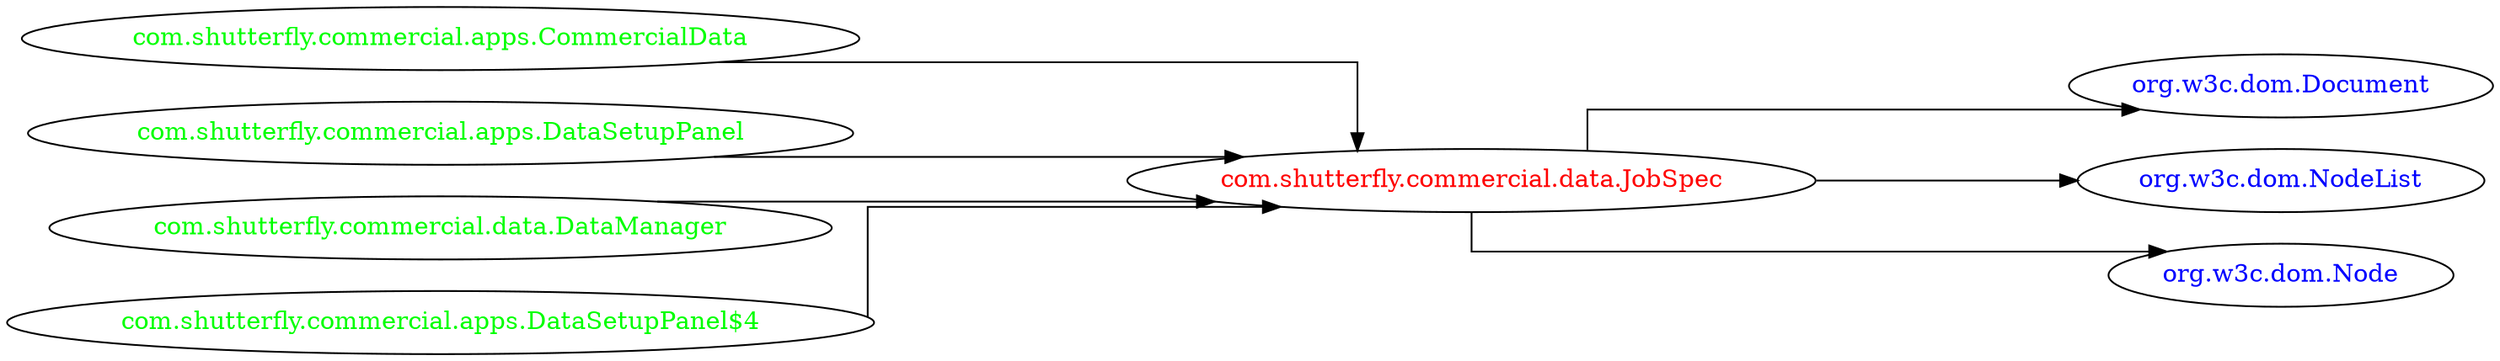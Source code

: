 digraph dependencyGraph {
 concentrate=true;
 ranksep="2.0";
 rankdir="LR"; 
 splines="ortho";
"com.shutterfly.commercial.data.JobSpec" [fontcolor="red"];
"org.w3c.dom.Document" [ fontcolor="blue" ];
"com.shutterfly.commercial.data.JobSpec"->"org.w3c.dom.Document";
"org.w3c.dom.NodeList" [ fontcolor="blue" ];
"com.shutterfly.commercial.data.JobSpec"->"org.w3c.dom.NodeList";
"org.w3c.dom.Node" [ fontcolor="blue" ];
"com.shutterfly.commercial.data.JobSpec"->"org.w3c.dom.Node";
"com.shutterfly.commercial.apps.CommercialData" [ fontcolor="green" ];
"com.shutterfly.commercial.apps.CommercialData"->"com.shutterfly.commercial.data.JobSpec";
"com.shutterfly.commercial.apps.DataSetupPanel" [ fontcolor="green" ];
"com.shutterfly.commercial.apps.DataSetupPanel"->"com.shutterfly.commercial.data.JobSpec";
"com.shutterfly.commercial.data.DataManager" [ fontcolor="green" ];
"com.shutterfly.commercial.data.DataManager"->"com.shutterfly.commercial.data.JobSpec";
"com.shutterfly.commercial.apps.DataSetupPanel$4" [ fontcolor="green" ];
"com.shutterfly.commercial.apps.DataSetupPanel$4"->"com.shutterfly.commercial.data.JobSpec";
}